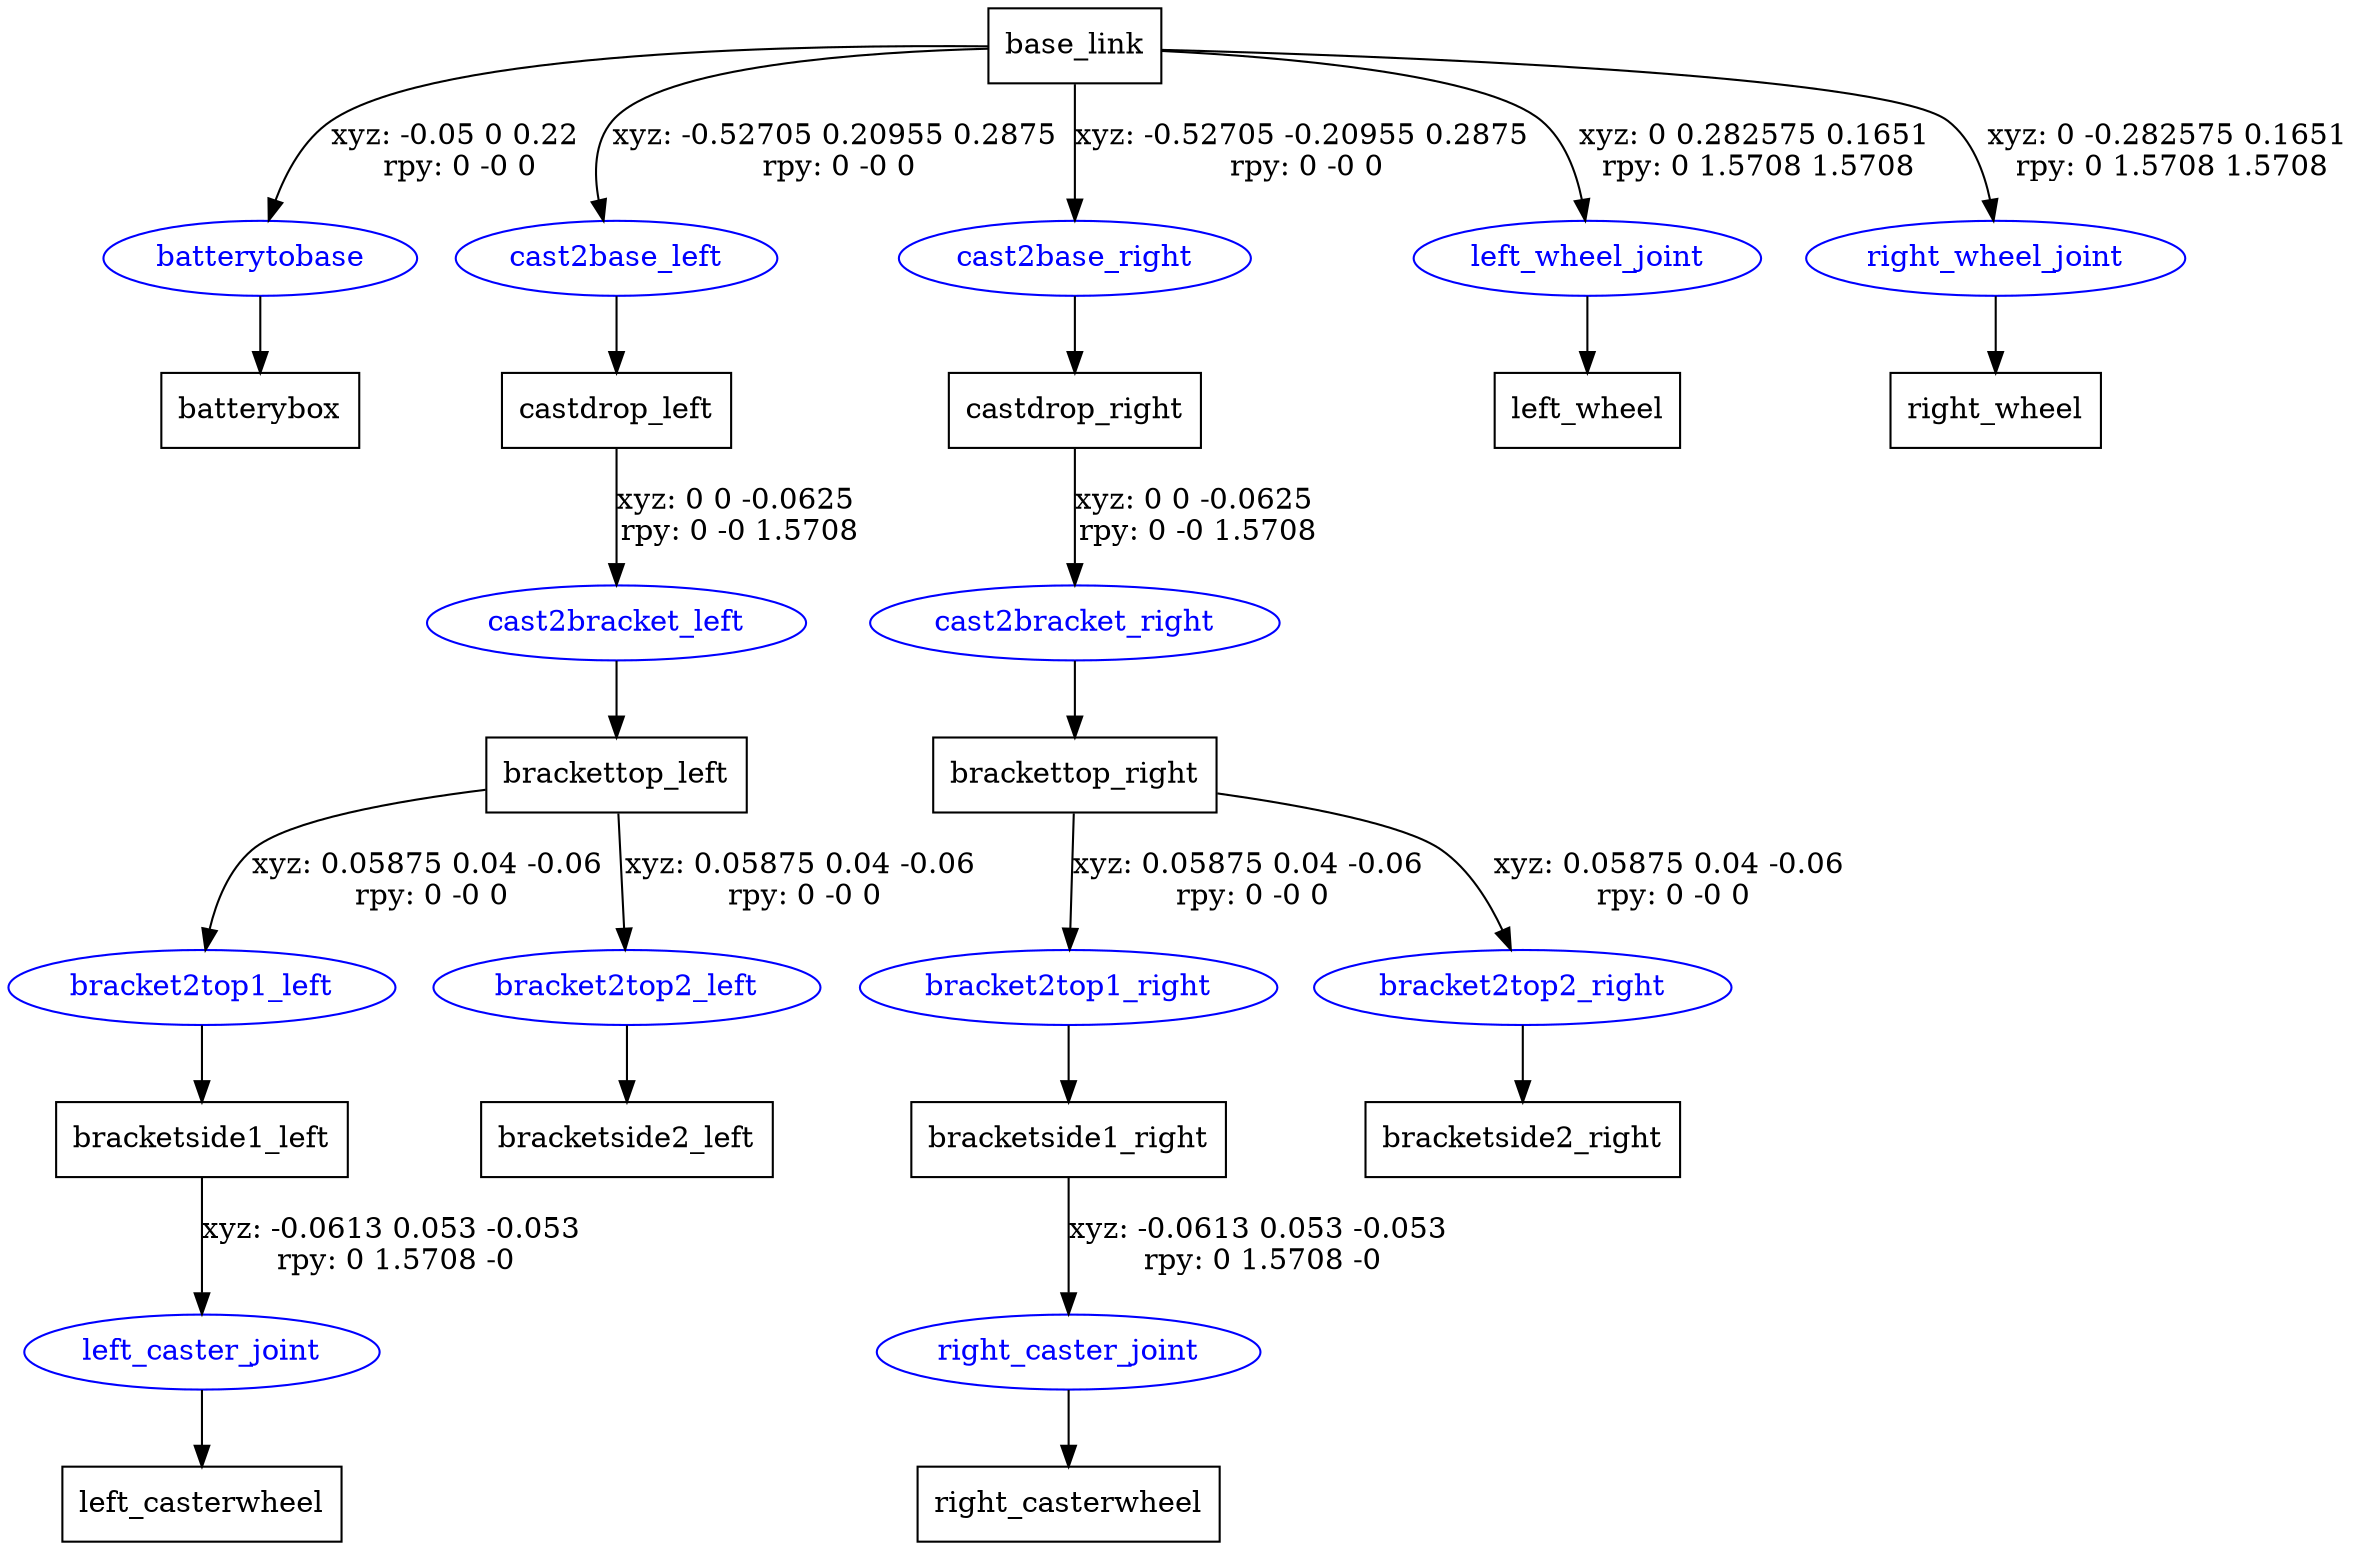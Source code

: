 digraph G {
node [shape=box];
"base_link" [label="base_link"];
"batterybox" [label="batterybox"];
"castdrop_left" [label="castdrop_left"];
"brackettop_left" [label="brackettop_left"];
"bracketside1_left" [label="bracketside1_left"];
"left_casterwheel" [label="left_casterwheel"];
"bracketside2_left" [label="bracketside2_left"];
"castdrop_right" [label="castdrop_right"];
"brackettop_right" [label="brackettop_right"];
"bracketside1_right" [label="bracketside1_right"];
"right_casterwheel" [label="right_casterwheel"];
"bracketside2_right" [label="bracketside2_right"];
"left_wheel" [label="left_wheel"];
"right_wheel" [label="right_wheel"];
node [shape=ellipse, color=blue, fontcolor=blue];
"base_link" -> "batterytobase" [label="xyz: -0.05 0 0.22 \nrpy: 0 -0 0"]
"batterytobase" -> "batterybox"
"base_link" -> "cast2base_left" [label="xyz: -0.52705 0.20955 0.2875 \nrpy: 0 -0 0"]
"cast2base_left" -> "castdrop_left"
"castdrop_left" -> "cast2bracket_left" [label="xyz: 0 0 -0.0625 \nrpy: 0 -0 1.5708"]
"cast2bracket_left" -> "brackettop_left"
"brackettop_left" -> "bracket2top1_left" [label="xyz: 0.05875 0.04 -0.06 \nrpy: 0 -0 0"]
"bracket2top1_left" -> "bracketside1_left"
"bracketside1_left" -> "left_caster_joint" [label="xyz: -0.0613 0.053 -0.053 \nrpy: 0 1.5708 -0"]
"left_caster_joint" -> "left_casterwheel"
"brackettop_left" -> "bracket2top2_left" [label="xyz: 0.05875 0.04 -0.06 \nrpy: 0 -0 0"]
"bracket2top2_left" -> "bracketside2_left"
"base_link" -> "cast2base_right" [label="xyz: -0.52705 -0.20955 0.2875 \nrpy: 0 -0 0"]
"cast2base_right" -> "castdrop_right"
"castdrop_right" -> "cast2bracket_right" [label="xyz: 0 0 -0.0625 \nrpy: 0 -0 1.5708"]
"cast2bracket_right" -> "brackettop_right"
"brackettop_right" -> "bracket2top1_right" [label="xyz: 0.05875 0.04 -0.06 \nrpy: 0 -0 0"]
"bracket2top1_right" -> "bracketside1_right"
"bracketside1_right" -> "right_caster_joint" [label="xyz: -0.0613 0.053 -0.053 \nrpy: 0 1.5708 -0"]
"right_caster_joint" -> "right_casterwheel"
"brackettop_right" -> "bracket2top2_right" [label="xyz: 0.05875 0.04 -0.06 \nrpy: 0 -0 0"]
"bracket2top2_right" -> "bracketside2_right"
"base_link" -> "left_wheel_joint" [label="xyz: 0 0.282575 0.1651 \nrpy: 0 1.5708 1.5708"]
"left_wheel_joint" -> "left_wheel"
"base_link" -> "right_wheel_joint" [label="xyz: 0 -0.282575 0.1651 \nrpy: 0 1.5708 1.5708"]
"right_wheel_joint" -> "right_wheel"
}
